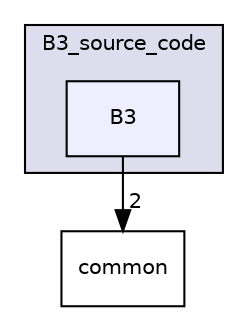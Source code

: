 digraph "E:/B3_source_code/B3" {
  compound=true
  node [ fontsize="10", fontname="Helvetica"];
  edge [ labelfontsize="10", labelfontname="Helvetica"];
  subgraph clusterdir_80c20de9a88e391396684405f83d6412 {
    graph [ bgcolor="#ddddee", pencolor="black", label="B3_source_code" fontname="Helvetica", fontsize="10", URL="dir_80c20de9a88e391396684405f83d6412.html"]
  dir_bc829660b002adec1f5e65b3bee188f9 [shape=box, label="B3", style="filled", fillcolor="#eeeeff", pencolor="black", URL="dir_bc829660b002adec1f5e65b3bee188f9.html"];
  }
  dir_d25449e2914b95c28c4cc7a0bdf89c7f [shape=box label="common" URL="dir_d25449e2914b95c28c4cc7a0bdf89c7f.html"];
  dir_bc829660b002adec1f5e65b3bee188f9->dir_d25449e2914b95c28c4cc7a0bdf89c7f [headlabel="2", labeldistance=1.5 headhref="dir_000001_000002.html"];
}
